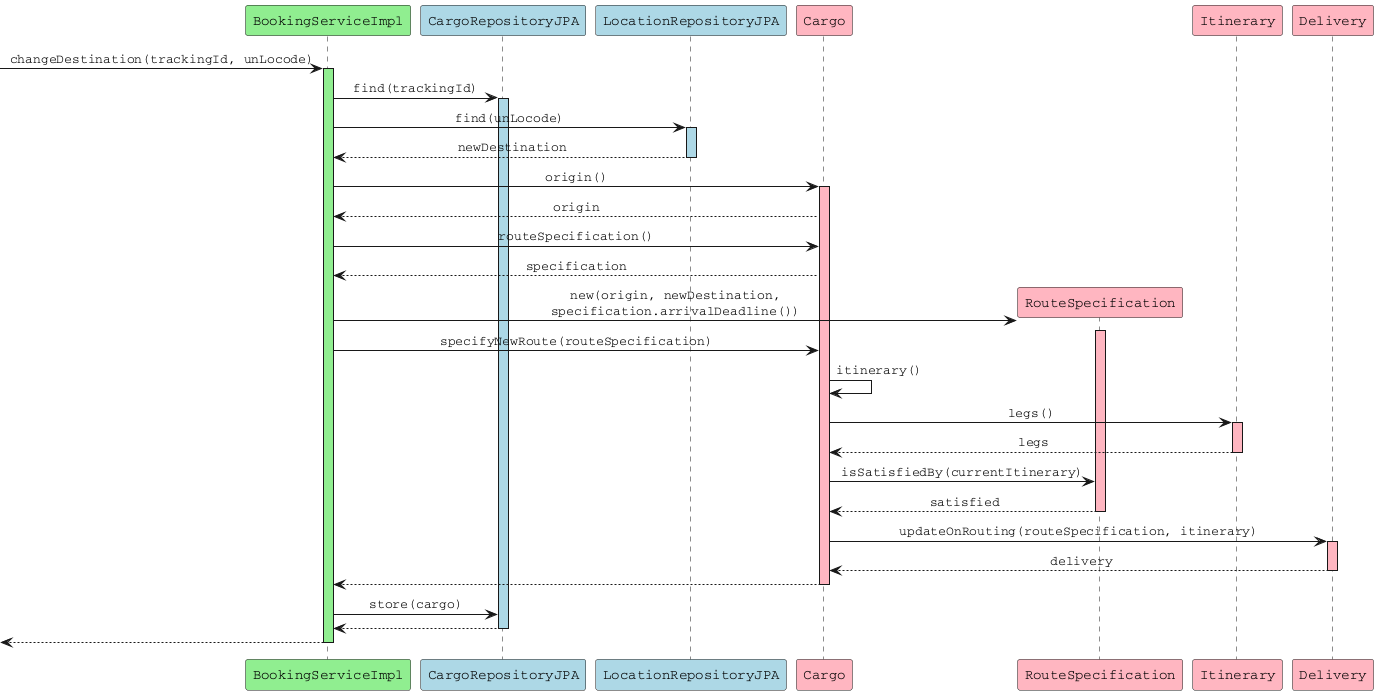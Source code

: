 @startuml
skinparam monochrome false
skinparam defaultFontName Courier
skinparam sequenceMessageAlign center

participant "BookingServiceImpl" as bs #lightgreen
participant "CargoRepositoryJPA" as cr #lightblue
participant "LocationRepositoryJPA" as lr #lightblue
participant "Cargo" as c #lightpink
participant "RouteSpecification" as rs #lightpink
participant "Itinerary" as i #lightpink
participant "Delivery" as d #lightpink

[-> bs: changeDestination(trackingId, unLocode)
activate bs #lightgreen

bs -> cr: find(trackingId)
activate cr #lightblue

bs -> lr: find(unLocode)
activate lr #lightblue
lr --> bs: newDestination
deactivate lr

bs -> c: origin()
activate c #lightpink
c --> bs: origin

bs -> c: routeSpecification()
c --> bs: specification

create rs
bs -> rs: new(origin, newDestination,\nspecification.arrivalDeadline())
activate rs #lightpink

bs -> c: specifyNewRoute(routeSpecification)

c -> c: itinerary()
c -> i: legs()
activate i #lightpink
i --> c: legs
deactivate i

c -> rs: isSatisfiedBy(currentItinerary)
rs --> c: satisfied
deactivate rs

c -> d: updateOnRouting(routeSpecification, itinerary)
activate d #lightpink
d --> c: delivery
deactivate d

c --> bs
deactivate c

bs -> cr: store(cargo)
cr --> bs
deactivate cr

[<-- bs
deactivate bs

@enduml 